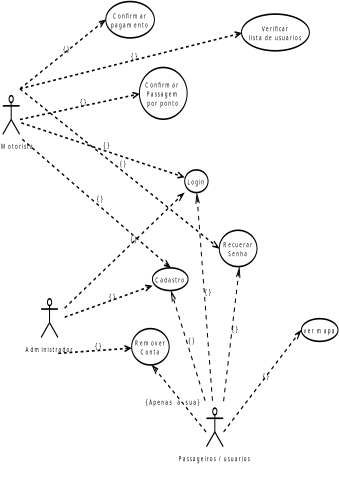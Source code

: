 <?xml version="1.0" encoding="UTF-8"?>
<dia:diagram xmlns:dia="http://www.lysator.liu.se/~alla/dia/">
  <dia:layer name="Segundo plano" visible="true" connectable="true" active="true">
    <dia:group>
      <dia:attribute name="meta">
        <dia:composite type="dict"/>
      </dia:attribute>
      <dia:attribute name="matrix">
        <dia:matrix xx="0.35" xy="0" yx="0" yy="0.568" x0="7.678" y0="-50.165"/>
      </dia:attribute>
      <dia:object type="UML - Actor" version="0" id="O0">
        <dia:attribute name="obj_pos">
          <dia:point val="23.448,-70.5"/>
        </dia:attribute>
        <dia:attribute name="obj_bb">
          <dia:rectangle val="21.946,-73.25;24.949,-67.052"/>
        </dia:attribute>
        <dia:attribute name="meta">
          <dia:composite type="dict"/>
        </dia:attribute>
        <dia:attribute name="elem_corner">
          <dia:point val="22.198,-73.2"/>
        </dia:attribute>
        <dia:attribute name="elem_width">
          <dia:real val="2.5"/>
        </dia:attribute>
        <dia:attribute name="elem_height">
          <dia:real val="5.4"/>
        </dia:attribute>
        <dia:attribute name="text">
          <dia:composite type="text">
            <dia:attribute name="string">
              <dia:string>#Motorista
#</dia:string>
            </dia:attribute>
            <dia:attribute name="font">
              <dia:font family="sans" style="0" name="Helvetica"/>
            </dia:attribute>
            <dia:attribute name="height">
              <dia:real val="0.8"/>
            </dia:attribute>
            <dia:attribute name="pos">
              <dia:point val="23.448,-68.005"/>
            </dia:attribute>
            <dia:attribute name="color">
              <dia:color val="#000000ff"/>
            </dia:attribute>
            <dia:attribute name="alignment">
              <dia:enum val="1"/>
            </dia:attribute>
          </dia:composite>
        </dia:attribute>
        <dia:attribute name="line_width">
          <dia:real val="0.1"/>
        </dia:attribute>
        <dia:attribute name="line_colour">
          <dia:color val="#000000ff"/>
        </dia:attribute>
        <dia:attribute name="fill_colour">
          <dia:color val="#ffffffff"/>
        </dia:attribute>
      </dia:object>
      <dia:object type="UML - Actor" version="0" id="O1">
        <dia:attribute name="obj_pos">
          <dia:point val="52.538,-42.998"/>
        </dia:attribute>
        <dia:attribute name="obj_bb">
          <dia:rectangle val="48.998,-45.748;56.078,-38.751"/>
        </dia:attribute>
        <dia:attribute name="meta">
          <dia:composite type="dict"/>
        </dia:attribute>
        <dia:attribute name="elem_corner">
          <dia:point val="51.288,-45.698"/>
        </dia:attribute>
        <dia:attribute name="elem_width">
          <dia:real val="2.5"/>
        </dia:attribute>
        <dia:attribute name="elem_height">
          <dia:real val="5.4"/>
        </dia:attribute>
        <dia:attribute name="text">
          <dia:composite type="text">
            <dia:attribute name="string">
              <dia:string>#Passageiros / usuarios

#</dia:string>
            </dia:attribute>
            <dia:attribute name="font">
              <dia:font family="sans" style="0" name="Helvetica"/>
            </dia:attribute>
            <dia:attribute name="height">
              <dia:real val="0.8"/>
            </dia:attribute>
            <dia:attribute name="pos">
              <dia:point val="52.538,-40.503"/>
            </dia:attribute>
            <dia:attribute name="color">
              <dia:color val="#000000ff"/>
            </dia:attribute>
            <dia:attribute name="alignment">
              <dia:enum val="1"/>
            </dia:attribute>
          </dia:composite>
        </dia:attribute>
        <dia:attribute name="line_width">
          <dia:real val="0.1"/>
        </dia:attribute>
        <dia:attribute name="line_colour">
          <dia:color val="#000000ff"/>
        </dia:attribute>
        <dia:attribute name="fill_colour">
          <dia:color val="#ffffffff"/>
        </dia:attribute>
        <dia:connections>
          <dia:connection handle="0" to="O2" connection="8"/>
          <dia:connection handle="1" to="O4" connection="8"/>
        </dia:connections>
      </dia:object>
      <dia:object type="UML - Actor" version="0" id="O2">
        <dia:attribute name="obj_pos">
          <dia:point val="28.927,-52.616"/>
        </dia:attribute>
        <dia:attribute name="obj_bb">
          <dia:rectangle val="26.667,-55.366;31.187,-48.368"/>
        </dia:attribute>
        <dia:attribute name="meta">
          <dia:composite type="dict"/>
        </dia:attribute>
        <dia:attribute name="elem_corner">
          <dia:point val="27.677,-55.316"/>
        </dia:attribute>
        <dia:attribute name="elem_width">
          <dia:real val="2.5"/>
        </dia:attribute>
        <dia:attribute name="elem_height">
          <dia:real val="5.4"/>
        </dia:attribute>
        <dia:attribute name="text">
          <dia:composite type="text">
            <dia:attribute name="string">
              <dia:string>#Administrador

#</dia:string>
            </dia:attribute>
            <dia:attribute name="font">
              <dia:font family="sans" style="0" name="Helvetica"/>
            </dia:attribute>
            <dia:attribute name="height">
              <dia:real val="0.8"/>
            </dia:attribute>
            <dia:attribute name="pos">
              <dia:point val="28.927,-50.121"/>
            </dia:attribute>
            <dia:attribute name="color">
              <dia:color val="#000000ff"/>
            </dia:attribute>
            <dia:attribute name="alignment">
              <dia:enum val="1"/>
            </dia:attribute>
          </dia:composite>
        </dia:attribute>
        <dia:attribute name="line_width">
          <dia:real val="0.1"/>
        </dia:attribute>
        <dia:attribute name="line_colour">
          <dia:color val="#000000ff"/>
        </dia:attribute>
        <dia:attribute name="fill_colour">
          <dia:color val="#ffffffff"/>
        </dia:attribute>
      </dia:object>
      <dia:object type="UML - Constraint" version="0" id="O3">
        <dia:attribute name="obj_pos">
          <dia:point val="31.187,-53.954"/>
        </dia:attribute>
        <dia:attribute name="obj_bb">
          <dia:rectangle val="31.119,-64.385;48.431,-53.885"/>
        </dia:attribute>
        <dia:attribute name="meta">
          <dia:composite type="dict"/>
        </dia:attribute>
        <dia:attribute name="conn_endpoints">
          <dia:point val="31.187,-53.954"/>
          <dia:point val="48.185,-64.016"/>
        </dia:attribute>
        <dia:attribute name="constraint">
          <dia:string>##</dia:string>
        </dia:attribute>
        <dia:attribute name="text_pos">
          <dia:point val="40.459,-59.708"/>
        </dia:attribute>
        <dia:attribute name="text_font">
          <dia:font family="monospace" style="0" name="Courier"/>
        </dia:attribute>
        <dia:attribute name="text_height">
          <dia:real val="0.8"/>
        </dia:attribute>
        <dia:attribute name="text_colour">
          <dia:color val="#000000ff"/>
        </dia:attribute>
        <dia:attribute name="line_width">
          <dia:real val="0.1"/>
        </dia:attribute>
        <dia:attribute name="line_colour">
          <dia:color val="#000000ff"/>
        </dia:attribute>
        <dia:connections>
          <dia:connection handle="0" to="O1" connection="8"/>
          <dia:connection handle="1" to="O4" connection="6"/>
        </dia:connections>
      </dia:object>
      <dia:object type="UML - Usecase" version="0" id="O4">
        <dia:attribute name="obj_pos">
          <dia:point val="48.227,-66.065"/>
        </dia:attribute>
        <dia:attribute name="obj_bb">
          <dia:rectangle val="48.177,-66.115;51.737,-64.015"/>
        </dia:attribute>
        <dia:attribute name="meta">
          <dia:composite type="dict"/>
        </dia:attribute>
        <dia:attribute name="elem_corner">
          <dia:point val="48.227,-66.065"/>
        </dia:attribute>
        <dia:attribute name="elem_width">
          <dia:real val="3.46"/>
        </dia:attribute>
        <dia:attribute name="elem_height">
          <dia:real val="2"/>
        </dia:attribute>
        <dia:attribute name="collaboration">
          <dia:boolean val="false"/>
        </dia:attribute>
        <dia:attribute name="text_outside">
          <dia:boolean val="false"/>
        </dia:attribute>
        <dia:attribute name="text">
          <dia:composite type="text">
            <dia:attribute name="string">
              <dia:string>#Login#</dia:string>
            </dia:attribute>
            <dia:attribute name="font">
              <dia:font family="sans" style="0" name="Helvetica"/>
            </dia:attribute>
            <dia:attribute name="height">
              <dia:real val="0.8"/>
            </dia:attribute>
            <dia:attribute name="pos">
              <dia:point val="49.957,-64.87"/>
            </dia:attribute>
            <dia:attribute name="color">
              <dia:color val="#000000ff"/>
            </dia:attribute>
            <dia:attribute name="alignment">
              <dia:enum val="1"/>
            </dia:attribute>
          </dia:composite>
        </dia:attribute>
        <dia:attribute name="line_width">
          <dia:real val="0.1"/>
        </dia:attribute>
        <dia:attribute name="line_colour">
          <dia:color val="#000000ff"/>
        </dia:attribute>
        <dia:attribute name="fill_colour">
          <dia:color val="#ffffffff"/>
        </dia:attribute>
        <dia:connections>
          <dia:connection handle="0" to="O0" connection="8"/>
          <dia:connection handle="1" to="O4" connection="8"/>
        </dia:connections>
      </dia:object>
      <dia:object type="UML - Constraint" version="0" id="O5">
        <dia:attribute name="obj_pos">
          <dia:point val="52.201,-45.748"/>
        </dia:attribute>
        <dia:attribute name="obj_bb">
          <dia:rectangle val="49.554,-64.163;52.257,-45.692"/>
        </dia:attribute>
        <dia:attribute name="meta">
          <dia:composite type="dict"/>
        </dia:attribute>
        <dia:attribute name="conn_endpoints">
          <dia:point val="52.201,-45.748"/>
          <dia:point val="49.957,-64.065"/>
        </dia:attribute>
        <dia:attribute name="constraint">
          <dia:string>##</dia:string>
        </dia:attribute>
        <dia:attribute name="text_pos">
          <dia:point val="51.079,-55.106"/>
        </dia:attribute>
        <dia:attribute name="text_font">
          <dia:font family="monospace" style="0" name="Courier"/>
        </dia:attribute>
        <dia:attribute name="text_height">
          <dia:real val="0.8"/>
        </dia:attribute>
        <dia:attribute name="text_colour">
          <dia:color val="#000000ff"/>
        </dia:attribute>
        <dia:attribute name="line_width">
          <dia:real val="0.1"/>
        </dia:attribute>
        <dia:attribute name="line_colour">
          <dia:color val="#000000ff"/>
        </dia:attribute>
      </dia:object>
      <dia:object type="UML - Constraint" version="0" id="O6">
        <dia:attribute name="obj_pos">
          <dia:point val="24.923,-70.197"/>
        </dia:attribute>
        <dia:attribute name="obj_bb">
          <dia:rectangle val="24.864,-70.256;48.306,-65.028"/>
        </dia:attribute>
        <dia:attribute name="meta">
          <dia:composite type="dict"/>
        </dia:attribute>
        <dia:attribute name="conn_endpoints">
          <dia:point val="24.923,-70.197"/>
          <dia:point val="48.177,-65.43"/>
        </dia:attribute>
        <dia:attribute name="constraint">
          <dia:string>##</dia:string>
        </dia:attribute>
        <dia:attribute name="text_pos">
          <dia:point val="36.55,-68.013"/>
        </dia:attribute>
        <dia:attribute name="text_font">
          <dia:font family="monospace" style="0" name="Courier"/>
        </dia:attribute>
        <dia:attribute name="text_height">
          <dia:real val="0.8"/>
        </dia:attribute>
        <dia:attribute name="text_colour">
          <dia:color val="#000000ff"/>
        </dia:attribute>
        <dia:attribute name="line_width">
          <dia:real val="0.1"/>
        </dia:attribute>
        <dia:attribute name="line_colour">
          <dia:color val="#000000ff"/>
        </dia:attribute>
        <dia:connections>
          <dia:connection handle="0" to="O2" connection="8"/>
          <dia:connection handle="1" to="O7" connection="8"/>
        </dia:connections>
      </dia:object>
      <dia:object type="UML - Usecase" version="0" id="O7">
        <dia:attribute name="obj_pos">
          <dia:point val="43.623,-57.441"/>
        </dia:attribute>
        <dia:attribute name="obj_bb">
          <dia:rectangle val="43.573,-57.491;48.936,-55.391"/>
        </dia:attribute>
        <dia:attribute name="meta">
          <dia:composite type="dict"/>
        </dia:attribute>
        <dia:attribute name="elem_corner">
          <dia:point val="43.623,-57.441"/>
        </dia:attribute>
        <dia:attribute name="elem_width">
          <dia:real val="5.263"/>
        </dia:attribute>
        <dia:attribute name="elem_height">
          <dia:real val="2"/>
        </dia:attribute>
        <dia:attribute name="collaboration">
          <dia:boolean val="false"/>
        </dia:attribute>
        <dia:attribute name="text_outside">
          <dia:boolean val="false"/>
        </dia:attribute>
        <dia:attribute name="text">
          <dia:composite type="text">
            <dia:attribute name="string">
              <dia:string>#Cadastro#</dia:string>
            </dia:attribute>
            <dia:attribute name="font">
              <dia:font family="sans" style="0" name="Helvetica"/>
            </dia:attribute>
            <dia:attribute name="height">
              <dia:real val="0.8"/>
            </dia:attribute>
            <dia:attribute name="pos">
              <dia:point val="46.255,-56.246"/>
            </dia:attribute>
            <dia:attribute name="color">
              <dia:color val="#000000ff"/>
            </dia:attribute>
            <dia:attribute name="alignment">
              <dia:enum val="1"/>
            </dia:attribute>
          </dia:composite>
        </dia:attribute>
        <dia:attribute name="line_width">
          <dia:real val="0.1"/>
        </dia:attribute>
        <dia:attribute name="line_colour">
          <dia:color val="#000000ff"/>
        </dia:attribute>
        <dia:attribute name="fill_colour">
          <dia:color val="#ffffffff"/>
        </dia:attribute>
        <dia:connections>
          <dia:connection handle="0" to="O1" connection="8"/>
          <dia:connection handle="1" to="O7" connection="6"/>
        </dia:connections>
      </dia:object>
      <dia:object type="UML - Constraint" version="0" id="O8">
        <dia:attribute name="obj_pos">
          <dia:point val="31.187,-53.115"/>
        </dia:attribute>
        <dia:attribute name="obj_bb">
          <dia:rectangle val="31.127,-56.251;43.712,-53.055"/>
        </dia:attribute>
        <dia:attribute name="meta">
          <dia:composite type="dict"/>
        </dia:attribute>
        <dia:attribute name="conn_endpoints">
          <dia:point val="31.187,-53.115"/>
          <dia:point val="43.577,-55.85"/>
        </dia:attribute>
        <dia:attribute name="constraint">
          <dia:string>##</dia:string>
        </dia:attribute>
        <dia:attribute name="text_pos">
          <dia:point val="37.382,-54.682"/>
        </dia:attribute>
        <dia:attribute name="text_font">
          <dia:font family="monospace" style="0" name="Courier"/>
        </dia:attribute>
        <dia:attribute name="text_height">
          <dia:real val="0.8"/>
        </dia:attribute>
        <dia:attribute name="text_colour">
          <dia:color val="#000000ff"/>
        </dia:attribute>
        <dia:attribute name="line_width">
          <dia:real val="0.1"/>
        </dia:attribute>
        <dia:attribute name="line_colour">
          <dia:color val="#000000ff"/>
        </dia:attribute>
        <dia:connections>
          <dia:connection handle="1" to="O7" connection="1"/>
        </dia:connections>
      </dia:object>
      <dia:object type="UML - Constraint" version="0" id="O9">
        <dia:attribute name="obj_pos">
          <dia:point val="51.149,-45.748"/>
        </dia:attribute>
        <dia:attribute name="obj_bb">
          <dia:rectangle val="45.875,-55.666;51.217,-45.681"/>
        </dia:attribute>
        <dia:attribute name="meta">
          <dia:composite type="dict"/>
        </dia:attribute>
        <dia:attribute name="conn_endpoints">
          <dia:point val="51.149,-45.748"/>
          <dia:point val="46.255,-55.441"/>
        </dia:attribute>
        <dia:attribute name="constraint">
          <dia:string>##</dia:string>
        </dia:attribute>
        <dia:attribute name="text_pos">
          <dia:point val="48.702,-50.795"/>
        </dia:attribute>
        <dia:attribute name="text_font">
          <dia:font family="monospace" style="0" name="Courier"/>
        </dia:attribute>
        <dia:attribute name="text_height">
          <dia:real val="0.8"/>
        </dia:attribute>
        <dia:attribute name="text_colour">
          <dia:color val="#000000ff"/>
        </dia:attribute>
        <dia:attribute name="line_width">
          <dia:real val="0.1"/>
        </dia:attribute>
        <dia:attribute name="line_colour">
          <dia:color val="#000000ff"/>
        </dia:attribute>
      </dia:object>
      <dia:object type="UML - Constraint" version="0" id="O10">
        <dia:attribute name="obj_pos">
          <dia:point val="25.03,-68.756"/>
        </dia:attribute>
        <dia:attribute name="obj_bb">
          <dia:rectangle val="24.962,-68.823;46.487,-57.064"/>
        </dia:attribute>
        <dia:attribute name="meta">
          <dia:composite type="dict"/>
        </dia:attribute>
        <dia:attribute name="conn_endpoints">
          <dia:point val="25.03,-68.756"/>
          <dia:point val="46.255,-57.441"/>
        </dia:attribute>
        <dia:attribute name="constraint">
          <dia:string>##</dia:string>
        </dia:attribute>
        <dia:attribute name="text_pos">
          <dia:point val="35.642,-63.298"/>
        </dia:attribute>
        <dia:attribute name="text_font">
          <dia:font family="monospace" style="0" name="Courier"/>
        </dia:attribute>
        <dia:attribute name="text_height">
          <dia:real val="0.8"/>
        </dia:attribute>
        <dia:attribute name="text_colour">
          <dia:color val="#000000ff"/>
        </dia:attribute>
        <dia:attribute name="line_width">
          <dia:real val="0.1"/>
        </dia:attribute>
        <dia:attribute name="line_colour">
          <dia:color val="#000000ff"/>
        </dia:attribute>
        <dia:connections>
          <dia:connection handle="0" to="O1" connection="2"/>
          <dia:connection handle="1" to="O11" connection="6"/>
        </dia:connections>
      </dia:object>
      <dia:object type="UML - Usecase" version="0" id="O11">
        <dia:attribute name="obj_pos">
          <dia:point val="53.171,-60.748"/>
        </dia:attribute>
        <dia:attribute name="obj_bb">
          <dia:rectangle val="53.121,-60.798;58.991,-57.498"/>
        </dia:attribute>
        <dia:attribute name="meta">
          <dia:composite type="dict"/>
        </dia:attribute>
        <dia:attribute name="elem_corner">
          <dia:point val="53.171,-60.748"/>
        </dia:attribute>
        <dia:attribute name="elem_width">
          <dia:real val="5.77"/>
        </dia:attribute>
        <dia:attribute name="elem_height">
          <dia:real val="3.2"/>
        </dia:attribute>
        <dia:attribute name="collaboration">
          <dia:boolean val="false"/>
        </dia:attribute>
        <dia:attribute name="text_outside">
          <dia:boolean val="false"/>
        </dia:attribute>
        <dia:attribute name="text">
          <dia:composite type="text">
            <dia:attribute name="string">
              <dia:string>#Recuerar
Senha#</dia:string>
            </dia:attribute>
            <dia:attribute name="font">
              <dia:font family="sans" style="0" name="Helvetica"/>
            </dia:attribute>
            <dia:attribute name="height">
              <dia:real val="0.8"/>
            </dia:attribute>
            <dia:attribute name="pos">
              <dia:point val="56.056,-59.353"/>
            </dia:attribute>
            <dia:attribute name="color">
              <dia:color val="#000000ff"/>
            </dia:attribute>
            <dia:attribute name="alignment">
              <dia:enum val="1"/>
            </dia:attribute>
          </dia:composite>
        </dia:attribute>
        <dia:attribute name="line_width">
          <dia:real val="0.1"/>
        </dia:attribute>
        <dia:attribute name="line_colour">
          <dia:color val="#000000ff"/>
        </dia:attribute>
        <dia:attribute name="fill_colour">
          <dia:color val="#ffffffff"/>
        </dia:attribute>
        <dia:connections>
          <dia:connection handle="0" to="O0" connection="2"/>
          <dia:connection handle="1" to="O11" connection="3"/>
        </dia:connections>
      </dia:object>
      <dia:object type="UML - Constraint" version="0" id="O12">
        <dia:attribute name="obj_pos">
          <dia:point val="53.788,-45.698"/>
        </dia:attribute>
        <dia:attribute name="obj_bb">
          <dia:rectangle val="53.73,-57.672;56.459,-45.64"/>
        </dia:attribute>
        <dia:attribute name="meta">
          <dia:composite type="dict"/>
        </dia:attribute>
        <dia:attribute name="conn_endpoints">
          <dia:point val="53.788,-45.698"/>
          <dia:point val="56.056,-57.548"/>
        </dia:attribute>
        <dia:attribute name="constraint">
          <dia:string>##</dia:string>
        </dia:attribute>
        <dia:attribute name="text_pos">
          <dia:point val="54.922,-51.823"/>
        </dia:attribute>
        <dia:attribute name="text_font">
          <dia:font family="monospace" style="0" name="Courier"/>
        </dia:attribute>
        <dia:attribute name="text_height">
          <dia:real val="0.8"/>
        </dia:attribute>
        <dia:attribute name="text_colour">
          <dia:color val="#000000ff"/>
        </dia:attribute>
        <dia:attribute name="line_width">
          <dia:real val="0.1"/>
        </dia:attribute>
        <dia:attribute name="line_colour">
          <dia:color val="#000000ff"/>
        </dia:attribute>
      </dia:object>
      <dia:object type="UML - Constraint" version="0" id="O13">
        <dia:attribute name="obj_pos">
          <dia:point val="24.698,-73.2"/>
        </dia:attribute>
        <dia:attribute name="obj_bb">
          <dia:rectangle val="24.631,-73.267;53.393,-58.767"/>
        </dia:attribute>
        <dia:attribute name="meta">
          <dia:composite type="dict"/>
        </dia:attribute>
        <dia:attribute name="conn_endpoints">
          <dia:point val="24.698,-73.2"/>
          <dia:point val="53.171,-59.148"/>
        </dia:attribute>
        <dia:attribute name="constraint">
          <dia:string>##</dia:string>
        </dia:attribute>
        <dia:attribute name="text_pos">
          <dia:point val="38.934,-66.374"/>
        </dia:attribute>
        <dia:attribute name="text_font">
          <dia:font family="monospace" style="0" name="Courier"/>
        </dia:attribute>
        <dia:attribute name="text_height">
          <dia:real val="0.8"/>
        </dia:attribute>
        <dia:attribute name="text_colour">
          <dia:color val="#000000ff"/>
        </dia:attribute>
        <dia:attribute name="line_width">
          <dia:real val="0.1"/>
        </dia:attribute>
        <dia:attribute name="line_colour">
          <dia:color val="#000000ff"/>
        </dia:attribute>
        <dia:connections>
          <dia:connection handle="0" to="O0" connection="2"/>
          <dia:connection handle="1" to="O14" connection="3"/>
        </dia:connections>
      </dia:object>
      <dia:object type="UML - Usecase" version="0" id="O14">
        <dia:attribute name="obj_pos">
          <dia:point val="36.961,-80.881"/>
        </dia:attribute>
        <dia:attribute name="obj_bb">
          <dia:rectangle val="36.911,-80.931;44.341,-77.631"/>
        </dia:attribute>
        <dia:attribute name="meta">
          <dia:composite type="dict"/>
        </dia:attribute>
        <dia:attribute name="elem_corner">
          <dia:point val="36.961,-80.881"/>
        </dia:attribute>
        <dia:attribute name="elem_width">
          <dia:real val="7.33"/>
        </dia:attribute>
        <dia:attribute name="elem_height">
          <dia:real val="3.2"/>
        </dia:attribute>
        <dia:attribute name="collaboration">
          <dia:boolean val="false"/>
        </dia:attribute>
        <dia:attribute name="text_outside">
          <dia:boolean val="false"/>
        </dia:attribute>
        <dia:attribute name="text">
          <dia:composite type="text">
            <dia:attribute name="string">
              <dia:string>#Confirmar
pagamento#</dia:string>
            </dia:attribute>
            <dia:attribute name="font">
              <dia:font family="sans" style="0" name="Helvetica"/>
            </dia:attribute>
            <dia:attribute name="height">
              <dia:real val="0.8"/>
            </dia:attribute>
            <dia:attribute name="pos">
              <dia:point val="40.626,-79.486"/>
            </dia:attribute>
            <dia:attribute name="color">
              <dia:color val="#000000ff"/>
            </dia:attribute>
            <dia:attribute name="alignment">
              <dia:enum val="1"/>
            </dia:attribute>
          </dia:composite>
        </dia:attribute>
        <dia:attribute name="line_width">
          <dia:real val="0.1"/>
        </dia:attribute>
        <dia:attribute name="line_colour">
          <dia:color val="#000000ff"/>
        </dia:attribute>
        <dia:attribute name="fill_colour">
          <dia:color val="#ffffffff"/>
        </dia:attribute>
      </dia:object>
      <dia:object type="UML - Constraint" version="0" id="O15">
        <dia:attribute name="obj_pos">
          <dia:point val="24.698,-73.2"/>
        </dia:attribute>
        <dia:attribute name="obj_bb">
          <dia:rectangle val="24.631,-79.662;37.184,-73.133"/>
        </dia:attribute>
        <dia:attribute name="meta">
          <dia:composite type="dict"/>
        </dia:attribute>
        <dia:attribute name="conn_endpoints">
          <dia:point val="24.698,-73.2"/>
          <dia:point val="36.961,-79.281"/>
        </dia:attribute>
        <dia:attribute name="constraint">
          <dia:string>##</dia:string>
        </dia:attribute>
        <dia:attribute name="text_pos">
          <dia:point val="30.829,-76.44"/>
        </dia:attribute>
        <dia:attribute name="text_font">
          <dia:font family="monospace" style="0" name="Courier"/>
        </dia:attribute>
        <dia:attribute name="text_height">
          <dia:real val="0.8"/>
        </dia:attribute>
        <dia:attribute name="text_colour">
          <dia:color val="#000000ff"/>
        </dia:attribute>
        <dia:attribute name="line_width">
          <dia:real val="0.1"/>
        </dia:attribute>
        <dia:attribute name="line_colour">
          <dia:color val="#000000ff"/>
        </dia:attribute>
        <dia:connections>
          <dia:connection handle="0" to="O1" connection="4"/>
          <dia:connection handle="1" to="O16" connection="3"/>
        </dia:connections>
      </dia:object>
      <dia:object type="UML - Usecase" version="0" id="O16">
        <dia:attribute name="obj_pos">
          <dia:point val="64.908,-52.967"/>
        </dia:attribute>
        <dia:attribute name="obj_bb">
          <dia:rectangle val="64.858,-53.017;70.413,-50.917"/>
        </dia:attribute>
        <dia:attribute name="meta">
          <dia:composite type="dict"/>
        </dia:attribute>
        <dia:attribute name="elem_corner">
          <dia:point val="64.908,-52.967"/>
        </dia:attribute>
        <dia:attribute name="elem_width">
          <dia:real val="5.455"/>
        </dia:attribute>
        <dia:attribute name="elem_height">
          <dia:real val="2"/>
        </dia:attribute>
        <dia:attribute name="collaboration">
          <dia:boolean val="false"/>
        </dia:attribute>
        <dia:attribute name="text_outside">
          <dia:boolean val="false"/>
        </dia:attribute>
        <dia:attribute name="text">
          <dia:composite type="text">
            <dia:attribute name="string">
              <dia:string>#ver mapa#</dia:string>
            </dia:attribute>
            <dia:attribute name="font">
              <dia:font family="sans" style="0" name="Helvetica"/>
            </dia:attribute>
            <dia:attribute name="height">
              <dia:real val="0.8"/>
            </dia:attribute>
            <dia:attribute name="pos">
              <dia:point val="67.635,-51.772"/>
            </dia:attribute>
            <dia:attribute name="color">
              <dia:color val="#000000ff"/>
            </dia:attribute>
            <dia:attribute name="alignment">
              <dia:enum val="1"/>
            </dia:attribute>
          </dia:composite>
        </dia:attribute>
        <dia:attribute name="line_width">
          <dia:real val="0.1"/>
        </dia:attribute>
        <dia:attribute name="line_colour">
          <dia:color val="#000000ff"/>
        </dia:attribute>
        <dia:attribute name="fill_colour">
          <dia:color val="#ffffffff"/>
        </dia:attribute>
      </dia:object>
      <dia:object type="UML - Constraint" version="0" id="O17">
        <dia:attribute name="obj_pos">
          <dia:point val="53.788,-42.998"/>
        </dia:attribute>
        <dia:attribute name="obj_bb">
          <dia:rectangle val="53.718,-52.309;65.198,-42.928"/>
        </dia:attribute>
        <dia:attribute name="meta">
          <dia:composite type="dict"/>
        </dia:attribute>
        <dia:attribute name="conn_endpoints">
          <dia:point val="53.788,-42.998"/>
          <dia:point val="64.908,-51.967"/>
        </dia:attribute>
        <dia:attribute name="constraint">
          <dia:string>##</dia:string>
        </dia:attribute>
        <dia:attribute name="text_pos">
          <dia:point val="59.348,-47.683"/>
        </dia:attribute>
        <dia:attribute name="text_font">
          <dia:font family="monospace" style="0" name="Courier"/>
        </dia:attribute>
        <dia:attribute name="text_height">
          <dia:real val="0.8"/>
        </dia:attribute>
        <dia:attribute name="text_colour">
          <dia:color val="#000000ff"/>
        </dia:attribute>
        <dia:attribute name="line_width">
          <dia:real val="0.1"/>
        </dia:attribute>
        <dia:attribute name="line_colour">
          <dia:color val="#000000ff"/>
        </dia:attribute>
        <dia:connections>
          <dia:connection handle="0" to="O2" connection="7"/>
          <dia:connection handle="1" to="O18" connection="8"/>
        </dia:connections>
      </dia:object>
      <dia:object type="UML - Usecase" version="0" id="O18">
        <dia:attribute name="obj_pos">
          <dia:point val="40.657,-52.091"/>
        </dia:attribute>
        <dia:attribute name="obj_bb">
          <dia:rectangle val="40.607,-52.141;46.442,-48.841"/>
        </dia:attribute>
        <dia:attribute name="meta">
          <dia:composite type="dict"/>
        </dia:attribute>
        <dia:attribute name="elem_corner">
          <dia:point val="40.657,-52.091"/>
        </dia:attribute>
        <dia:attribute name="elem_width">
          <dia:real val="5.735"/>
        </dia:attribute>
        <dia:attribute name="elem_height">
          <dia:real val="3.2"/>
        </dia:attribute>
        <dia:attribute name="collaboration">
          <dia:boolean val="false"/>
        </dia:attribute>
        <dia:attribute name="text_outside">
          <dia:boolean val="false"/>
        </dia:attribute>
        <dia:attribute name="text">
          <dia:composite type="text">
            <dia:attribute name="string">
              <dia:string>#Remover
Conta#</dia:string>
            </dia:attribute>
            <dia:attribute name="font">
              <dia:font family="sans" style="0" name="Helvetica"/>
            </dia:attribute>
            <dia:attribute name="height">
              <dia:real val="0.8"/>
            </dia:attribute>
            <dia:attribute name="pos">
              <dia:point val="43.524,-50.696"/>
            </dia:attribute>
            <dia:attribute name="color">
              <dia:color val="#000000ff"/>
            </dia:attribute>
            <dia:attribute name="alignment">
              <dia:enum val="1"/>
            </dia:attribute>
          </dia:composite>
        </dia:attribute>
        <dia:attribute name="line_width">
          <dia:real val="0.1"/>
        </dia:attribute>
        <dia:attribute name="line_colour">
          <dia:color val="#000000ff"/>
        </dia:attribute>
        <dia:attribute name="fill_colour">
          <dia:color val="#ffffffff"/>
        </dia:attribute>
        <dia:connections>
          <dia:connection handle="0" to="O1" connection="3"/>
          <dia:connection handle="1" to="O18" connection="6"/>
        </dia:connections>
      </dia:object>
      <dia:object type="UML - Constraint" version="0" id="O19">
        <dia:attribute name="obj_pos">
          <dia:point val="30.177,-49.916"/>
        </dia:attribute>
        <dia:attribute name="obj_bb">
          <dia:rectangle val="30.125,-50.941;40.674,-49.864"/>
        </dia:attribute>
        <dia:attribute name="meta">
          <dia:composite type="dict"/>
        </dia:attribute>
        <dia:attribute name="conn_endpoints">
          <dia:point val="30.177,-49.916"/>
          <dia:point val="40.607,-50.366"/>
        </dia:attribute>
        <dia:attribute name="constraint">
          <dia:string>##</dia:string>
        </dia:attribute>
        <dia:attribute name="text_pos">
          <dia:point val="35.392,-50.341"/>
        </dia:attribute>
        <dia:attribute name="text_font">
          <dia:font family="monospace" style="0" name="Courier"/>
        </dia:attribute>
        <dia:attribute name="text_height">
          <dia:real val="0.8"/>
        </dia:attribute>
        <dia:attribute name="text_colour">
          <dia:color val="#000000ff"/>
        </dia:attribute>
        <dia:attribute name="line_width">
          <dia:real val="0.1"/>
        </dia:attribute>
        <dia:attribute name="line_colour">
          <dia:color val="#000000ff"/>
        </dia:attribute>
      </dia:object>
      <dia:object type="UML - Constraint" version="0" id="O20">
        <dia:attribute name="obj_pos">
          <dia:point val="51.288,-42.998"/>
        </dia:attribute>
        <dia:attribute name="obj_bb">
          <dia:rectangle val="42.602,-49.24;51.358,-42.928"/>
        </dia:attribute>
        <dia:attribute name="meta">
          <dia:composite type="dict"/>
        </dia:attribute>
        <dia:attribute name="conn_endpoints">
          <dia:point val="51.288,-42.998"/>
          <dia:point val="43.524,-48.891"/>
        </dia:attribute>
        <dia:attribute name="constraint">
          <dia:string>#Apenas a sua#</dia:string>
        </dia:attribute>
        <dia:attribute name="text_pos">
          <dia:point val="42.602,-45.38"/>
        </dia:attribute>
        <dia:attribute name="text_font">
          <dia:font family="monospace" style="0" name="Courier"/>
        </dia:attribute>
        <dia:attribute name="text_height">
          <dia:real val="0.8"/>
        </dia:attribute>
        <dia:attribute name="text_colour">
          <dia:color val="#000000ff"/>
        </dia:attribute>
        <dia:attribute name="line_width">
          <dia:real val="0.1"/>
        </dia:attribute>
        <dia:attribute name="line_colour">
          <dia:color val="#000000ff"/>
        </dia:attribute>
        <dia:connections>
          <dia:connection handle="0" to="O0" connection="4"/>
          <dia:connection handle="1" to="O21" connection="3"/>
        </dia:connections>
      </dia:object>
      <dia:object type="UML - Usecase" version="0" id="O21">
        <dia:attribute name="obj_pos">
          <dia:point val="41.759,-75.078"/>
        </dia:attribute>
        <dia:attribute name="obj_bb">
          <dia:rectangle val="41.709,-75.128;48.789,-70.374"/>
        </dia:attribute>
        <dia:attribute name="meta">
          <dia:composite type="dict"/>
        </dia:attribute>
        <dia:attribute name="elem_corner">
          <dia:point val="41.759,-75.078"/>
        </dia:attribute>
        <dia:attribute name="elem_width">
          <dia:real val="6.98"/>
        </dia:attribute>
        <dia:attribute name="elem_height">
          <dia:real val="4.653"/>
        </dia:attribute>
        <dia:attribute name="collaboration">
          <dia:boolean val="false"/>
        </dia:attribute>
        <dia:attribute name="text_outside">
          <dia:boolean val="false"/>
        </dia:attribute>
        <dia:attribute name="text">
          <dia:composite type="text">
            <dia:attribute name="string">
              <dia:string>#Confirmar 
Passagem
por ponto#</dia:string>
            </dia:attribute>
            <dia:attribute name="font">
              <dia:font family="sans" style="0" name="Helvetica"/>
            </dia:attribute>
            <dia:attribute name="height">
              <dia:real val="0.8"/>
            </dia:attribute>
            <dia:attribute name="pos">
              <dia:point val="45.249,-73.356"/>
            </dia:attribute>
            <dia:attribute name="color">
              <dia:color val="#000000ff"/>
            </dia:attribute>
            <dia:attribute name="alignment">
              <dia:enum val="1"/>
            </dia:attribute>
          </dia:composite>
        </dia:attribute>
        <dia:attribute name="line_width">
          <dia:real val="0.1"/>
        </dia:attribute>
        <dia:attribute name="line_colour">
          <dia:color val="#000000ff"/>
        </dia:attribute>
        <dia:attribute name="fill_colour">
          <dia:color val="#ffffffff"/>
        </dia:attribute>
        <dia:connections>
          <dia:connection handle="0" to="O0" connection="2"/>
          <dia:connection handle="1" to="O24" connection="3"/>
        </dia:connections>
      </dia:object>
      <dia:object type="UML - Constraint" version="0" id="O22">
        <dia:attribute name="obj_pos">
          <dia:point val="24.698,-70.5"/>
        </dia:attribute>
        <dia:attribute name="obj_bb">
          <dia:rectangle val="24.641,-73.154;41.861,-70.444"/>
        </dia:attribute>
        <dia:attribute name="meta">
          <dia:composite type="dict"/>
        </dia:attribute>
        <dia:attribute name="conn_endpoints">
          <dia:point val="24.698,-70.5"/>
          <dia:point val="41.759,-72.751"/>
        </dia:attribute>
        <dia:attribute name="constraint">
          <dia:string>##</dia:string>
        </dia:attribute>
        <dia:attribute name="text_pos">
          <dia:point val="33.228,-71.825"/>
        </dia:attribute>
        <dia:attribute name="text_font">
          <dia:font family="monospace" style="0" name="Courier"/>
        </dia:attribute>
        <dia:attribute name="text_height">
          <dia:real val="0.8"/>
        </dia:attribute>
        <dia:attribute name="text_colour">
          <dia:color val="#000000ff"/>
        </dia:attribute>
        <dia:attribute name="line_width">
          <dia:real val="0.1"/>
        </dia:attribute>
        <dia:attribute name="line_colour">
          <dia:color val="#000000ff"/>
        </dia:attribute>
      </dia:object>
      <dia:object type="UML - Constraint" version="0" id="O23">
        <dia:attribute name="obj_pos">
          <dia:point val="24.698,-73.2"/>
        </dia:attribute>
        <dia:attribute name="obj_bb">
          <dia:rectangle val="24.64,-78.509;56.459,-73.143"/>
        </dia:attribute>
        <dia:attribute name="meta">
          <dia:composite type="dict"/>
        </dia:attribute>
        <dia:attribute name="conn_endpoints">
          <dia:point val="24.698,-73.2"/>
          <dia:point val="56.349,-78.106"/>
        </dia:attribute>
        <dia:attribute name="constraint">
          <dia:string>##</dia:string>
        </dia:attribute>
        <dia:attribute name="text_pos">
          <dia:point val="40.523,-75.853"/>
        </dia:attribute>
        <dia:attribute name="text_font">
          <dia:font family="monospace" style="0" name="Courier"/>
        </dia:attribute>
        <dia:attribute name="text_height">
          <dia:real val="0.8"/>
        </dia:attribute>
        <dia:attribute name="text_colour">
          <dia:color val="#000000ff"/>
        </dia:attribute>
        <dia:attribute name="line_width">
          <dia:real val="0.1"/>
        </dia:attribute>
        <dia:attribute name="line_colour">
          <dia:color val="#000000ff"/>
        </dia:attribute>
      </dia:object>
      <dia:object type="UML - Usecase" version="0" id="O24">
        <dia:attribute name="obj_pos">
          <dia:point val="56.349,-79.779"/>
        </dia:attribute>
        <dia:attribute name="obj_bb">
          <dia:rectangle val="56.299,-79.829;66.436,-76.383"/>
        </dia:attribute>
        <dia:attribute name="meta">
          <dia:composite type="dict"/>
        </dia:attribute>
        <dia:attribute name="elem_corner">
          <dia:point val="56.349,-79.779"/>
        </dia:attribute>
        <dia:attribute name="elem_width">
          <dia:real val="10.038"/>
        </dia:attribute>
        <dia:attribute name="elem_height">
          <dia:real val="3.346"/>
        </dia:attribute>
        <dia:attribute name="collaboration">
          <dia:boolean val="false"/>
        </dia:attribute>
        <dia:attribute name="text_outside">
          <dia:boolean val="false"/>
        </dia:attribute>
        <dia:attribute name="text">
          <dia:composite type="text">
            <dia:attribute name="string">
              <dia:string>#Verificar
lista de usuarios#</dia:string>
            </dia:attribute>
            <dia:attribute name="font">
              <dia:font family="sans" style="0" name="Helvetica"/>
            </dia:attribute>
            <dia:attribute name="height">
              <dia:real val="0.8"/>
            </dia:attribute>
            <dia:attribute name="pos">
              <dia:point val="61.367,-78.311"/>
            </dia:attribute>
            <dia:attribute name="color">
              <dia:color val="#000000ff"/>
            </dia:attribute>
            <dia:attribute name="alignment">
              <dia:enum val="1"/>
            </dia:attribute>
          </dia:composite>
        </dia:attribute>
        <dia:attribute name="line_width">
          <dia:real val="0.1"/>
        </dia:attribute>
        <dia:attribute name="line_colour">
          <dia:color val="#000000ff"/>
        </dia:attribute>
        <dia:attribute name="fill_colour">
          <dia:color val="#ffffffff"/>
        </dia:attribute>
      </dia:object>
    </dia:group>
  </dia:layer>
</dia:diagram>
